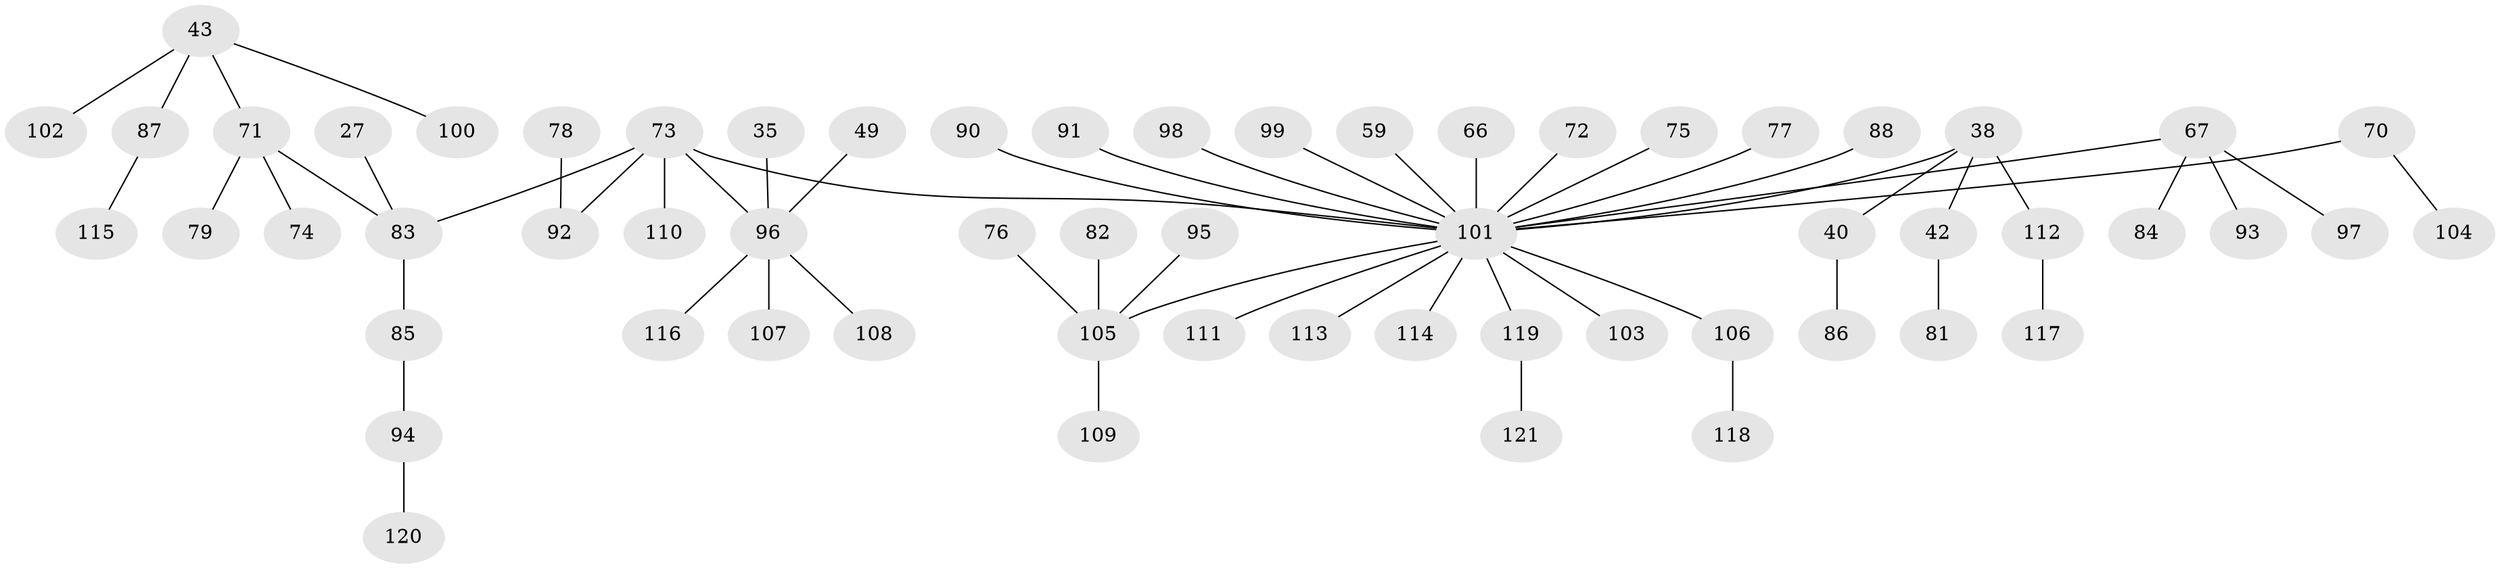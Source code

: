 // original degree distribution, {4: 0.049586776859504134, 6: 0.01652892561983471, 5: 0.05785123966942149, 7: 0.008264462809917356, 3: 0.12396694214876033, 1: 0.5206611570247934, 2: 0.2231404958677686}
// Generated by graph-tools (version 1.1) at 2025/53/03/09/25 04:53:15]
// undirected, 60 vertices, 59 edges
graph export_dot {
graph [start="1"]
  node [color=gray90,style=filled];
  27;
  35;
  38;
  40;
  42;
  43;
  49;
  59;
  66;
  67 [super="+58"];
  70;
  71 [super="+63"];
  72;
  73 [super="+45+47"];
  74;
  75;
  76;
  77;
  78;
  79;
  81;
  82;
  83 [super="+14"];
  84;
  85 [super="+48+57+61+18+19+23+69"];
  86;
  87;
  88;
  90;
  91;
  92 [super="+62"];
  93;
  94;
  95;
  96 [super="+22+30+25+41+60"];
  97;
  98;
  99;
  100;
  101 [super="+89+64+26+33+55"];
  102;
  103;
  104;
  105 [super="+39+56"];
  106;
  107;
  108;
  109;
  110;
  111;
  112;
  113;
  114;
  115;
  116;
  117;
  118;
  119;
  120;
  121;
  27 -- 83;
  35 -- 96;
  38 -- 40;
  38 -- 42;
  38 -- 112;
  38 -- 101;
  40 -- 86;
  42 -- 81;
  43 -- 87;
  43 -- 100;
  43 -- 102;
  43 -- 71;
  49 -- 96;
  59 -- 101;
  66 -- 101;
  67 -- 93;
  67 -- 97;
  67 -- 84;
  67 -- 101;
  70 -- 104;
  70 -- 101;
  71 -- 83;
  71 -- 74;
  71 -- 79;
  72 -- 101;
  73 -- 110;
  73 -- 83;
  73 -- 92;
  73 -- 96;
  73 -- 101;
  75 -- 101;
  76 -- 105;
  77 -- 101;
  78 -- 92;
  82 -- 105;
  83 -- 85;
  85 -- 94;
  87 -- 115;
  88 -- 101;
  90 -- 101;
  91 -- 101;
  94 -- 120;
  95 -- 105;
  96 -- 108;
  96 -- 116;
  96 -- 107;
  98 -- 101;
  99 -- 101;
  101 -- 106;
  101 -- 119;
  101 -- 103;
  101 -- 105;
  101 -- 111;
  101 -- 113;
  101 -- 114;
  105 -- 109;
  106 -- 118;
  112 -- 117;
  119 -- 121;
}
